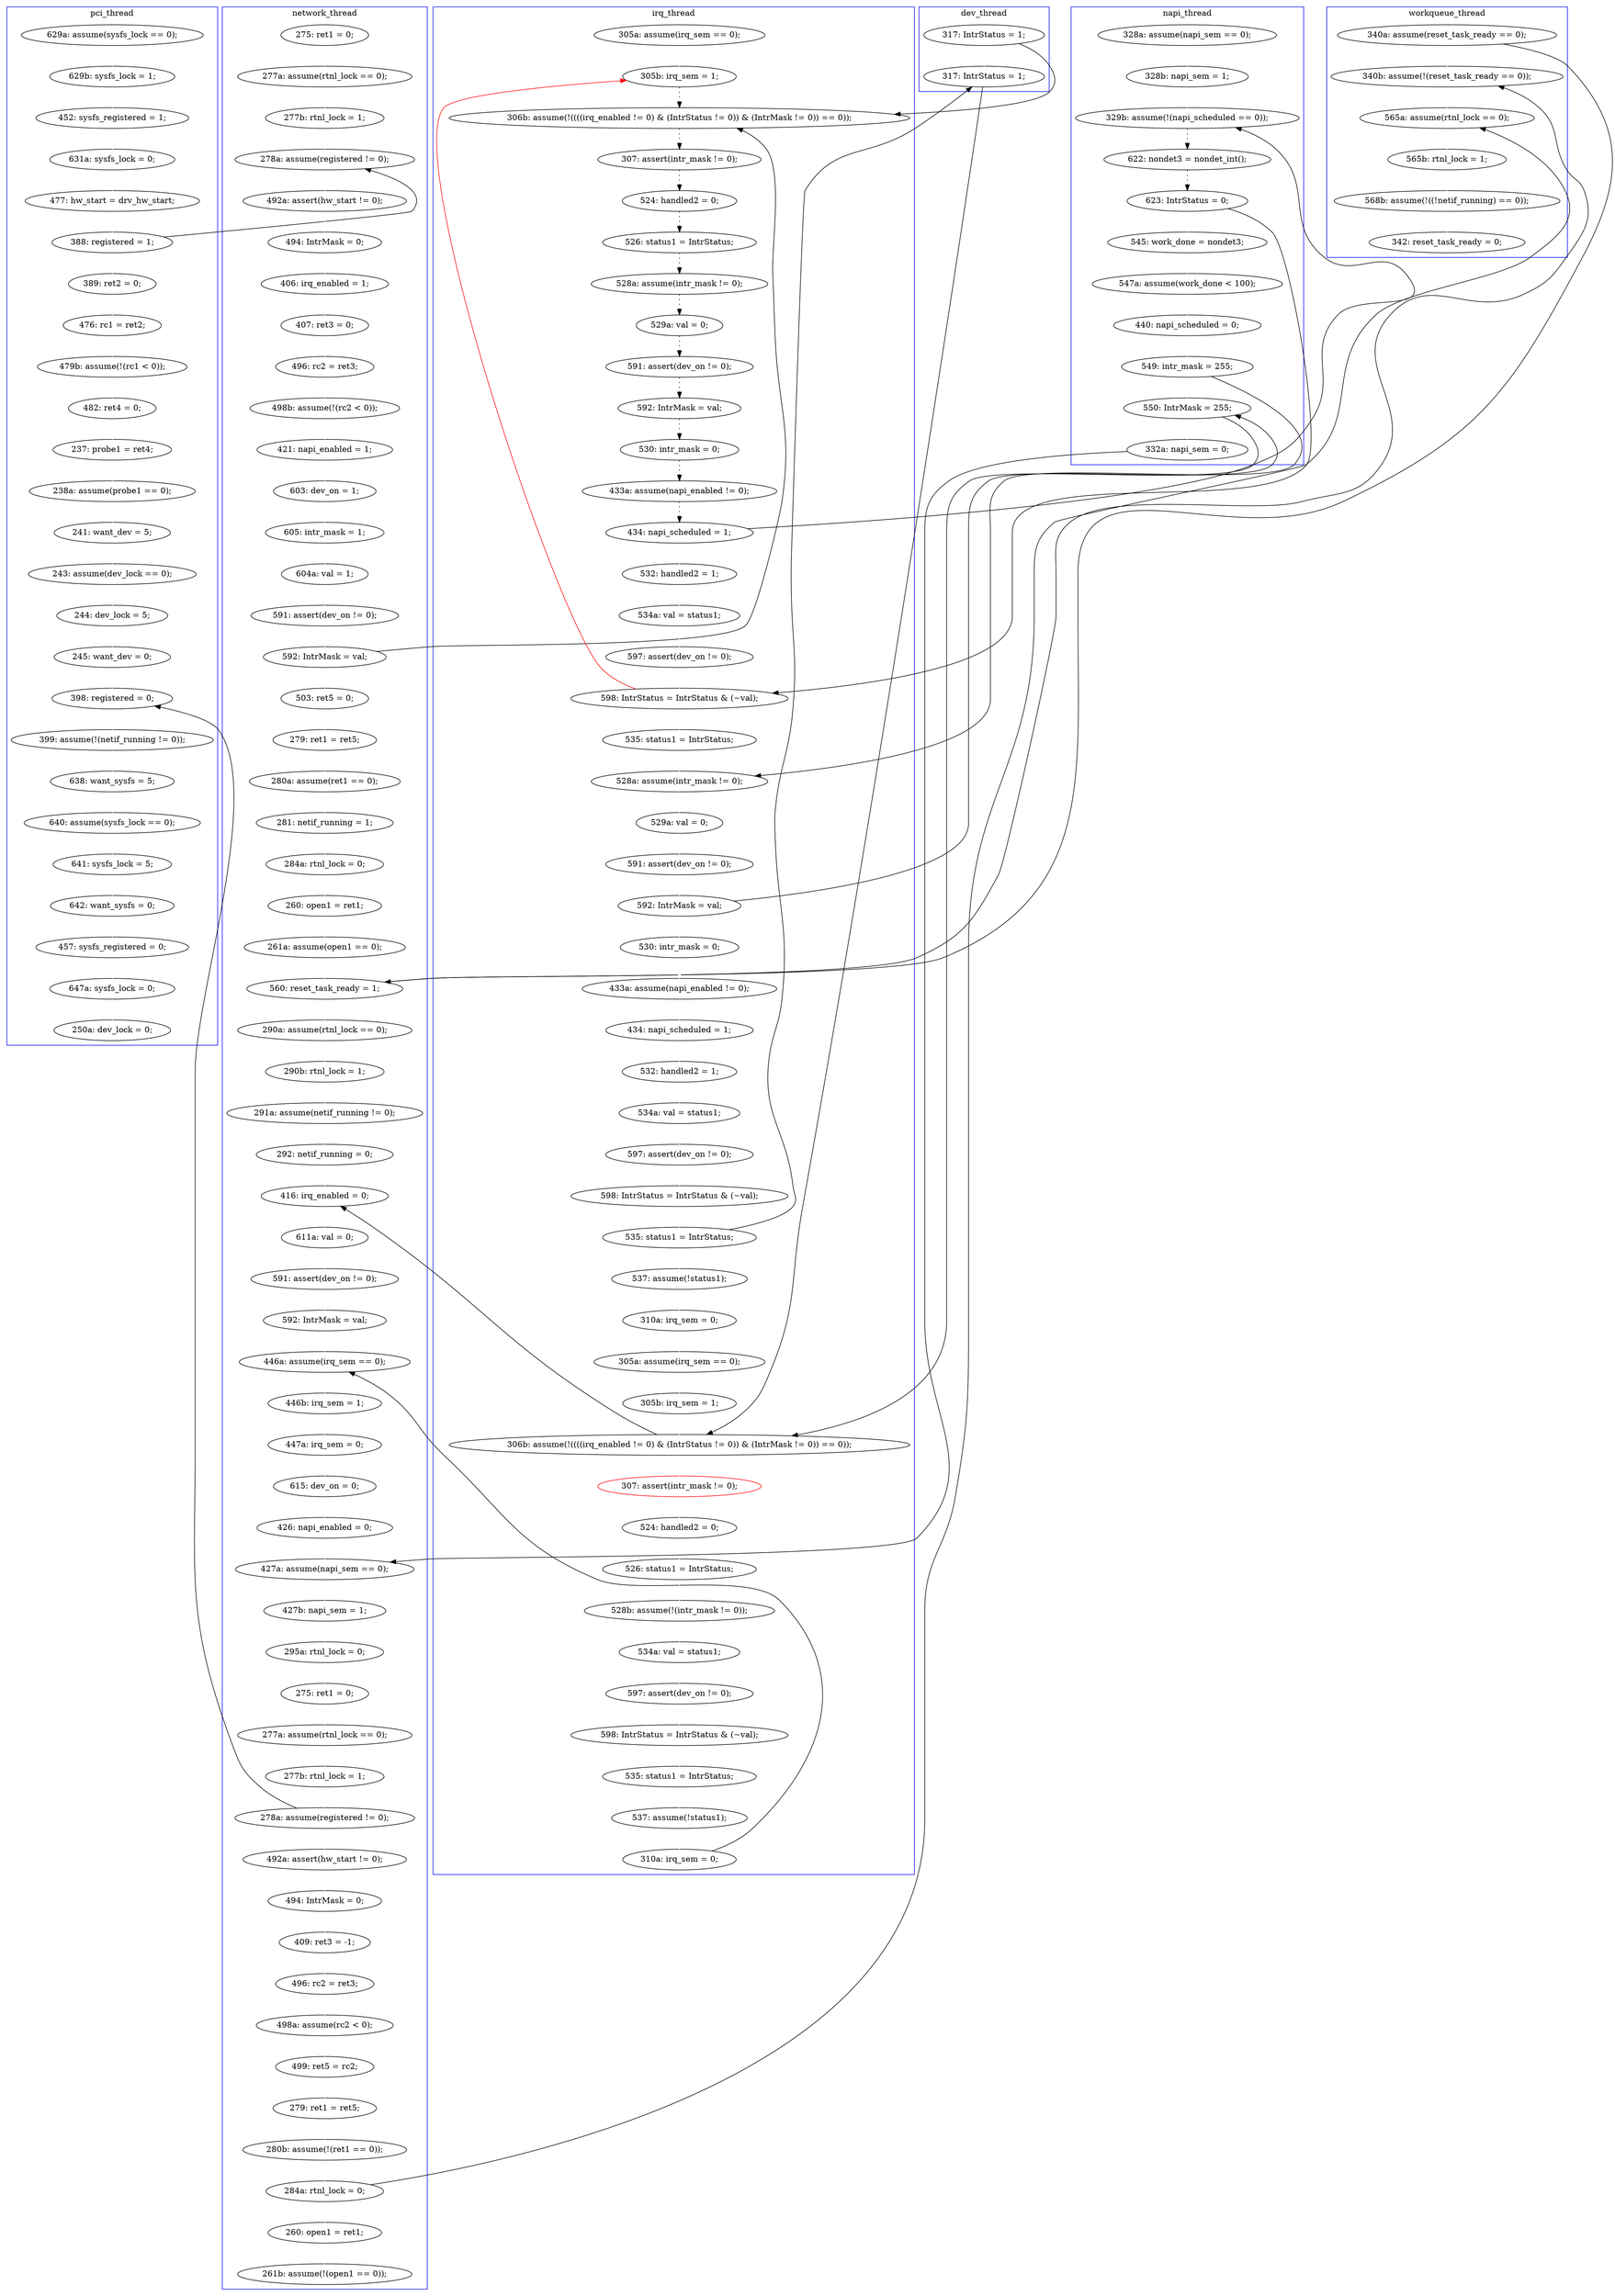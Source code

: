 digraph Counterexample {
	218 -> 227 [color = white, style = solid]
	182 -> 184 [color = white, style = solid]
	153 -> 154 [color = black, style = solid, constraint = false]
	161 -> 194 [color = black, style = solid, constraint = false]
	161 -> 313 [color = white, style = solid]
	87 -> 159 [color = white, style = solid]
	197 -> 200 [color = black, style = solid, constraint = false]
	139 -> 140 [color = black, style = solid, constraint = false]
	155 -> 157 [color = white, style = solid]
	154 -> 155 [color = white, style = solid]
	120 -> 124 [color = black, style = dotted]
	280 -> 285 [color = white, style = solid]
	36 -> 40 [color = white, style = solid]
	250 -> 251 [color = black, style = solid, constraint = false]
	125 -> 128 [color = black, style = solid, constraint = false]
	252 -> 253 [color = white, style = solid]
	71 -> 75 [color = white, style = solid]
	338 -> 339 [color = white, style = solid]
	197 -> 198 [color = white, style = solid]
	222 -> 223 [color = white, style = solid]
	75 -> 80 [color = white, style = solid]
	80 -> 81 [color = white, style = solid]
	96 -> 98 [color = black, style = solid, constraint = false]
	170 -> 181 [color = white, style = solid]
	231 -> 235 [color = white, style = solid]
	337 -> 338 [color = white, style = solid]
	324 -> 325 [color = white, style = solid]
	198 -> 201 [color = white, style = solid]
	40 -> 50 [color = white, style = solid]
	191 -> 193 [color = white, style = solid]
	46 -> 53 [color = white, style = solid]
	213 -> 215 [color = white, style = solid]
	139 -> 141 [color = white, style = solid]
	319 -> 363 [color = white, style = solid]
	270 -> 271 [color = white, style = solid]
	204 -> 207 [color = white, style = solid]
	117 -> 120 [color = black, style = dotted]
	141 -> 144 [color = white, style = solid]
	261 -> 264 [color = white, style = solid]
	253 -> 255 [color = white, style = solid]
	289 -> 290 [color = white, style = solid]
	89 -> 98 [color = black, style = dotted]
	81 -> 84 [color = white, style = solid]
	140 -> 89 [color = red, style = solid, constraint = false]
	309 -> 312 [color = white, style = solid]
	297 -> 316 [color = black, style = solid, constraint = false]
	317 -> 319 [color = white, style = solid]
	42 -> 45 [color = white, style = solid]
	331 -> 332 [color = white, style = solid]
	165 -> 207 [color = black, style = solid, constraint = false]
	223 -> 232 [color = white, style = solid]
	160 -> 170 [color = white, style = solid]
	200 -> 207 [color = black, style = solid, constraint = false]
	308 -> 309 [color = white, style = solid]
	296 -> 297 [color = white, style = solid]
	326 -> 331 [color = white, style = solid]
	127 -> 134 [color = white, style = solid]
	125 -> 127 [color = white, style = solid]
	184 -> 185 [color = white, style = solid]
	304 -> 307 [color = white, style = solid]
	336 -> 337 [color = white, style = solid]
	207 -> 208 [color = white, style = solid]
	134 -> 138 [color = white, style = solid]
	185 -> 191 [color = white, style = solid]
	165 -> 188 [color = white, style = solid]
	286 -> 289 [color = white, style = solid]
	207 -> 232 [color = black, style = solid, constraint = false]
	113 -> 114 [color = black, style = dotted]
	298 -> 301 [color = white, style = solid]
	84 -> 86 [color = white, style = solid]
	171 -> 173 [color = white, style = solid]
	232 -> 239 [color = white, style = solid]
	137 -> 139 [color = black, style = dotted]
	148 -> 153 [color = white, style = solid]
	274 -> 279 [color = white, style = solid]
	96 -> 200 [color = white, style = solid]
	313 -> 316 [color = white, style = solid]
	293 -> 296 [color = white, style = solid]
	114 -> 116 [color = black, style = dotted]
	316 -> 317 [color = white, style = solid]
	29 -> 32 [color = white, style = solid]
	219 -> 220 [color = white, style = solid]
	264 -> 270 [color = white, style = solid]
	67 -> 68 [color = white, style = solid]
	194 -> 313 [color = black, style = solid, constraint = false]
	312 -> 323 [color = white, style = solid]
	109 -> 110 [color = black, style = dotted]
	344 -> 349 [color = white, style = solid]
	45 -> 46 [color = white, style = solid]
	323 -> 324 [color = white, style = solid]
	325 -> 326 [color = white, style = solid]
	166 -> 169 [color = white, style = solid]
	255 -> 259 [color = white, style = solid]
	144 -> 148 [color = white, style = solid]
	259 -> 260 [color = white, style = solid]
	50 -> 51 [color = white, style = solid]
	32 -> 36 [color = white, style = solid]
	247 -> 250 [color = white, style = solid]
	297 -> 298 [color = white, style = solid]
	28 -> 29 [color = white, style = solid]
	98 -> 101 [color = black, style = dotted]
	128 -> 137 [color = black, style = dotted]
	101 -> 109 [color = black, style = dotted]
	181 -> 182 [color = white, style = solid]
	271 -> 272 [color = white, style = solid]
	339 -> 342 [color = white, style = solid]
	60 -> 66 [color = white, style = solid]
	110 -> 113 [color = black, style = dotted]
	208 -> 213 [color = white, style = solid]
	260 -> 261 [color = white, style = solid]
	235 -> 247 [color = white, style = solid]
	159 -> 166 [color = white, style = solid]
	153 -> 165 [color = white, style = solid]
	229 -> 231 [color = white, style = solid]
	124 -> 125 [color = black, style = dotted]
	86 -> 87 [color = white, style = solid]
	194 -> 219 [color = white, style = solid]
	160 -> 165 [color = black, style = solid, constraint = false]
	227 -> 229 [color = white, style = solid]
	332 -> 336 [color = white, style = solid]
	239 -> 241 [color = white, style = solid]
	215 -> 218 [color = white, style = solid]
	173 -> 175 [color = white, style = solid]
	66 -> 67 [color = white, style = solid]
	50 -> 53 [color = black, style = solid, constraint = false]
	116 -> 117 [color = black, style = dotted]
	279 -> 280 [color = white, style = solid]
	307 -> 308 [color = white, style = solid]
	138 -> 140 [color = white, style = solid]
	201 -> 203 [color = white, style = solid]
	285 -> 286 [color = white, style = solid]
	157 -> 160 [color = white, style = solid]
	103 -> 128 [color = white, style = solid]
	175 -> 178 [color = white, style = solid]
	193 -> 197 [color = white, style = solid]
	220 -> 222 [color = white, style = solid]
	140 -> 150 [color = white, style = solid]
	169 -> 171 [color = white, style = solid]
	242 -> 251 [color = white, style = solid]
	342 -> 344 [color = white, style = solid]
	274 -> 331 [color = black, style = solid, constraint = false]
	88 -> 89 [color = white, style = solid]
	150 -> 154 [color = white, style = solid]
	241 -> 242 [color = white, style = solid]
	51 -> 304 [color = white, style = solid]
	102 -> 103 [color = white, style = solid]
	251 -> 252 [color = white, style = solid]
	58 -> 60 [color = white, style = solid]
	68 -> 71 [color = white, style = solid]
	53 -> 58 [color = white, style = solid]
	188 -> 260 [color = black, style = solid, constraint = false]
	178 -> 194 [color = white, style = solid]
	290 -> 293 [color = white, style = solid]
	272 -> 274 [color = white, style = solid]
	87 -> 98 [color = black, style = solid, constraint = false]
	203 -> 204 [color = white, style = solid]
	subgraph cluster7 {
		label = dev_thread
		color = blue
		96  [label = "317: IntrStatus = 1;"]
		200  [label = "317: IntrStatus = 1;"]
	}
	subgraph cluster5 {
		label = workqueue_thread
		color = blue
		363  [label = "342: reset_task_ready = 0;"]
		319  [label = "568b: assume(!((!netif_running) == 0));"]
		316  [label = "565a: assume(rtnl_lock == 0);"]
		161  [label = "340a: assume(reset_task_ready == 0);"]
		313  [label = "340b: assume(!(reset_task_ready == 0));"]
		317  [label = "565b: rtnl_lock = 1;"]
	}
	subgraph cluster4 {
		label = napi_thread
		color = blue
		102  [label = "328a: assume(napi_sem == 0);"]
		139  [label = "623: IntrStatus = 0;"]
		148  [label = "440: napi_scheduled = 0;"]
		165  [label = "550: IntrMask = 255;"]
		141  [label = "545: work_done = nondet3;"]
		144  [label = "547a: assume(work_done < 100);"]
		137  [label = "622: nondet3 = nondet_int();"]
		128  [label = "329b: assume(!(napi_scheduled == 0));"]
		153  [label = "549: intr_mask = 255;"]
		103  [label = "328b: napi_sem = 1;"]
		188  [label = "332a: napi_sem = 0;"]
	}
	subgraph cluster3 {
		label = irq_thread
		color = blue
		116  [label = "591: assert(dev_on != 0);"]
		235  [label = "535: status1 = IntrStatus;"]
		198  [label = "537: assume(!status1);"]
		208  [label = "307: assert(intr_mask != 0);", color = red]
		170  [label = "530: intr_mask = 0;"]
		124  [label = "433a: assume(napi_enabled != 0);"]
		114  [label = "529a: val = 0;"]
		155  [label = "529a: val = 0;"]
		193  [label = "598: IntrStatus = IntrStatus & (~val);"]
		218  [label = "528b: assume(!(intr_mask != 0));"]
		181  [label = "433a: assume(napi_enabled != 0);"]
		247  [label = "537: assume(!status1);"]
		127  [label = "532: handled2 = 1;"]
		138  [label = "597: assert(dev_on != 0);"]
		229  [label = "597: assert(dev_on != 0);"]
		125  [label = "434: napi_scheduled = 1;"]
		88  [label = "305a: assume(irq_sem == 0);"]
		213  [label = "524: handled2 = 0;"]
		110  [label = "526: status1 = IntrStatus;"]
		227  [label = "534a: val = status1;"]
		134  [label = "534a: val = status1;"]
		117  [label = "592: IntrMask = val;"]
		201  [label = "310a: irq_sem = 0;"]
		101  [label = "307: assert(intr_mask != 0);"]
		140  [label = "598: IntrStatus = IntrStatus & (~val);"]
		109  [label = "524: handled2 = 0;"]
		150  [label = "535: status1 = IntrStatus;"]
		203  [label = "305a: assume(irq_sem == 0);"]
		207  [label = "306b: assume(!((((irq_enabled != 0) & (IntrStatus != 0)) & (IntrMask != 0)) == 0));"]
		182  [label = "434: napi_scheduled = 1;"]
		185  [label = "534a: val = status1;"]
		250  [label = "310a: irq_sem = 0;"]
		154  [label = "528a: assume(intr_mask != 0);"]
		197  [label = "535: status1 = IntrStatus;"]
		120  [label = "530: intr_mask = 0;"]
		98  [label = "306b: assume(!((((irq_enabled != 0) & (IntrStatus != 0)) & (IntrMask != 0)) == 0));"]
		215  [label = "526: status1 = IntrStatus;"]
		191  [label = "597: assert(dev_on != 0);"]
		184  [label = "532: handled2 = 1;"]
		160  [label = "592: IntrMask = val;"]
		89  [label = "305b: irq_sem = 1;"]
		231  [label = "598: IntrStatus = IntrStatus & (~val);"]
		113  [label = "528a: assume(intr_mask != 0);"]
		204  [label = "305b: irq_sem = 1;"]
		157  [label = "591: assert(dev_on != 0);"]
	}
	subgraph cluster1 {
		label = pci_thread
		color = blue
		331  [label = "398: registered = 0;"]
		339  [label = "642: want_sysfs = 0;"]
		309  [label = "237: probe1 = ret4;"]
		332  [label = "399: assume(!(netif_running != 0));"]
		312  [label = "238a: assume(probe1 == 0);"]
		50  [label = "388: registered = 1;"]
		336  [label = "638: want_sysfs = 5;"]
		342  [label = "457: sysfs_registered = 0;"]
		51  [label = "389: ret2 = 0;"]
		337  [label = "640: assume(sysfs_lock == 0);"]
		28  [label = "629a: assume(sysfs_lock == 0);"]
		349  [label = "250a: dev_lock = 0;"]
		32  [label = "452: sysfs_registered = 1;"]
		338  [label = "641: sysfs_lock = 5;"]
		304  [label = "476: rc1 = ret2;"]
		36  [label = "631a: sysfs_lock = 0;"]
		344  [label = "647a: sysfs_lock = 0;"]
		323  [label = "241: want_dev = 5;"]
		326  [label = "245: want_dev = 0;"]
		325  [label = "244: dev_lock = 5;"]
		29  [label = "629b: sysfs_lock = 1;"]
		40  [label = "477: hw_start = drv_hw_start;"]
		324  [label = "243: assume(dev_lock == 0);"]
		307  [label = "479b: assume(!(rc1 < 0));"]
		308  [label = "482: ret4 = 0;"]
	}
	subgraph cluster2 {
		label = network_thread
		color = blue
		87  [label = "592: IntrMask = val;"]
		270  [label = "275: ret1 = 0;"]
		296  [label = "280b: assume(!(ret1 == 0));"]
		271  [label = "277a: assume(rtnl_lock == 0);"]
		253  [label = "447a: irq_sem = 0;"]
		53  [label = "278a: assume(registered != 0);"]
		166  [label = "279: ret1 = ret5;"]
		45  [label = "277a: assume(rtnl_lock == 0);"]
		290  [label = "499: ret5 = rc2;"]
		239  [label = "611a: val = 0;"]
		241  [label = "591: assert(dev_on != 0);"]
		260  [label = "427a: assume(napi_sem == 0);"]
		67  [label = "407: ret3 = 0;"]
		71  [label = "498b: assume(!(rc2 < 0));"]
		220  [label = "290b: rtnl_lock = 1;"]
		86  [label = "591: assert(dev_on != 0);"]
		301  [label = "261b: assume(!(open1 == 0));"]
		285  [label = "409: ret3 = -1;"]
		279  [label = "492a: assert(hw_start != 0);"]
		175  [label = "260: open1 = ret1;"]
		272  [label = "277b: rtnl_lock = 1;"]
		242  [label = "592: IntrMask = val;"]
		219  [label = "290a: assume(rtnl_lock == 0);"]
		173  [label = "284a: rtnl_lock = 0;"]
		298  [label = "260: open1 = ret1;"]
		80  [label = "603: dev_on = 1;"]
		84  [label = "604a: val = 1;"]
		81  [label = "605: intr_mask = 1;"]
		289  [label = "498a: assume(rc2 < 0);"]
		169  [label = "280a: assume(ret1 == 0);"]
		222  [label = "291a: assume(netif_running != 0);"]
		75  [label = "421: napi_enabled = 1;"]
		264  [label = "295a: rtnl_lock = 0;"]
		232  [label = "416: irq_enabled = 0;"]
		194  [label = "560: reset_task_ready = 1;"]
		293  [label = "279: ret1 = ret5;"]
		171  [label = "281: netif_running = 1;"]
		297  [label = "284a: rtnl_lock = 0;"]
		178  [label = "261a: assume(open1 == 0);"]
		60  [label = "494: IntrMask = 0;"]
		223  [label = "292: netif_running = 0;"]
		280  [label = "494: IntrMask = 0;"]
		42  [label = "275: ret1 = 0;"]
		159  [label = "503: ret5 = 0;"]
		46  [label = "277b: rtnl_lock = 1;"]
		261  [label = "427b: napi_sem = 1;"]
		251  [label = "446a: assume(irq_sem == 0);"]
		68  [label = "496: rc2 = ret3;"]
		58  [label = "492a: assert(hw_start != 0);"]
		259  [label = "426: napi_enabled = 0;"]
		274  [label = "278a: assume(registered != 0);"]
		66  [label = "406: irq_enabled = 1;"]
		286  [label = "496: rc2 = ret3;"]
		252  [label = "446b: irq_sem = 1;"]
		255  [label = "615: dev_on = 0;"]
	}
}